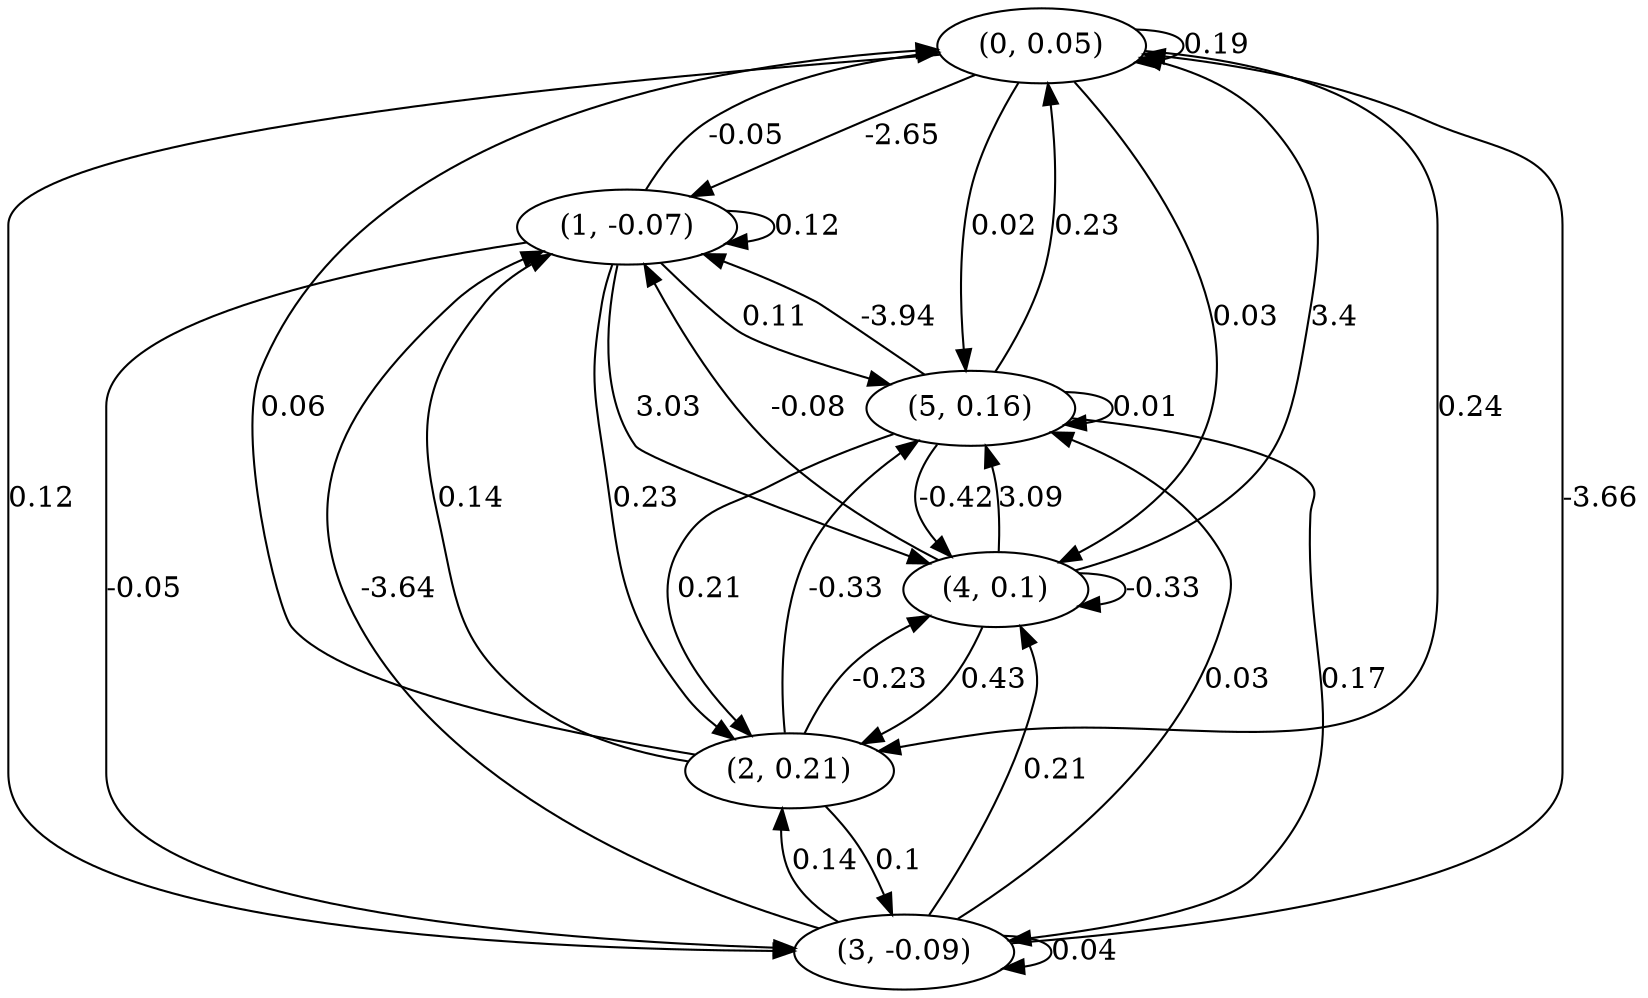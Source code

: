 digraph {
    0 [ label = "(0, 0.05)" ]
    1 [ label = "(1, -0.07)" ]
    2 [ label = "(2, 0.21)" ]
    3 [ label = "(3, -0.09)" ]
    4 [ label = "(4, 0.1)" ]
    5 [ label = "(5, 0.16)" ]
    0 -> 0 [ label = "0.19" ]
    1 -> 1 [ label = "0.12" ]
    3 -> 3 [ label = "0.04" ]
    4 -> 4 [ label = "-0.33" ]
    5 -> 5 [ label = "0.01" ]
    1 -> 0 [ label = "-0.05" ]
    2 -> 0 [ label = "0.06" ]
    3 -> 0 [ label = "-3.66" ]
    4 -> 0 [ label = "3.4" ]
    5 -> 0 [ label = "0.23" ]
    0 -> 1 [ label = "-2.65" ]
    2 -> 1 [ label = "0.14" ]
    3 -> 1 [ label = "-3.64" ]
    4 -> 1 [ label = "-0.08" ]
    5 -> 1 [ label = "-3.94" ]
    0 -> 2 [ label = "0.24" ]
    1 -> 2 [ label = "0.23" ]
    3 -> 2 [ label = "0.14" ]
    4 -> 2 [ label = "0.43" ]
    5 -> 2 [ label = "0.21" ]
    0 -> 3 [ label = "0.12" ]
    1 -> 3 [ label = "-0.05" ]
    2 -> 3 [ label = "0.1" ]
    5 -> 3 [ label = "0.17" ]
    0 -> 4 [ label = "0.03" ]
    1 -> 4 [ label = "3.03" ]
    2 -> 4 [ label = "-0.23" ]
    3 -> 4 [ label = "0.21" ]
    5 -> 4 [ label = "-0.42" ]
    0 -> 5 [ label = "0.02" ]
    1 -> 5 [ label = "0.11" ]
    2 -> 5 [ label = "-0.33" ]
    3 -> 5 [ label = "0.03" ]
    4 -> 5 [ label = "3.09" ]
}


